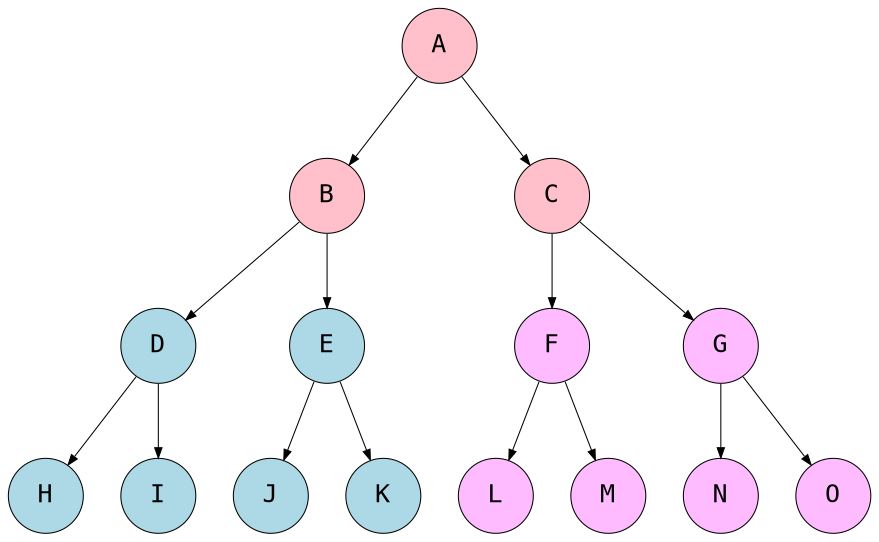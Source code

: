 digraph BinaryTree {
  node [shape=circle, style=filled, fillcolor=pink, fontcolor=black, fontsize=12, width=0.5, height=0.5, fontname="Courier", penwidth=0.5];
  edge [len=2.0, penwidth=0.5, arrowsize=0.5, minlen=1];

  layout="dot" // try "dot", "neato", "fdp", "circo", "twopi"

  // edge [dir=none] // Make graph undirected

  subgraph root_node {
    // node[style=invis];
    // edge[style=invis];
    A -> B;
    A -> C;
  }

  subgraph left_subtree {
    node [fillcolor=lightblue];
    B -> D;
    B -> E;
    D -> H;
    D -> I;
    E -> J;
    E -> K;
  }

  subgraph right_subtree {
    node[fillcolor=plum1]
    C -> F;
    C -> G;
    F -> L;
    F -> M;
    G -> N;
    G -> O;
  }
}
